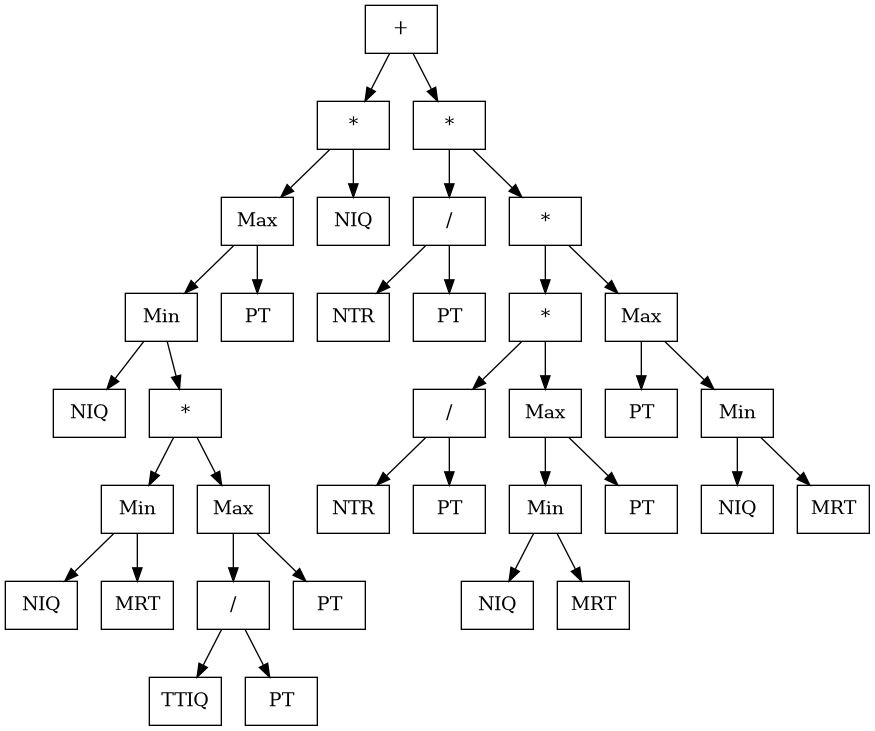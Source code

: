@startuml

digraph g {
graph [ordering=out];
node [shape=rectangle];
n[label = "+"];
n0[label = "*"];
n00[label = "Max"];
n000[label = "Min"];
n0000[label = "NIQ"];
n000 -> n0000;
n0001[label = "*"];
n00010[label = "Min"];
n000100[label = "NIQ"];
n00010 -> n000100;
n000101[label = "MRT"];
n00010 -> n000101;
n0001 -> n00010;
n00011[label = "Max"];
n000110[label = "/"];
n0001100[label = "TTIQ"];
n000110 -> n0001100;
n0001101[label = "PT"];
n000110 -> n0001101;
n00011 -> n000110;
n000111[label = "PT"];
n00011 -> n000111;
n0001 -> n00011;
n000 -> n0001;
n00 -> n000;
n001[label = "PT"];
n00 -> n001;
n0 -> n00;
n01[label = "NIQ"];
n0 -> n01;
n -> n0;
n1[label = "*"];
n10[label = "/"];
n100[label = "NTR"];
n10 -> n100;
n101[label = "PT"];
n10 -> n101;
n1 -> n10;
n11[label = "*"];
n110[label = "*"];
n1100[label = "/"];
n11000[label = "NTR"];
n1100 -> n11000;
n11001[label = "PT"];
n1100 -> n11001;
n110 -> n1100;
n1101[label = "Max"];
n11010[label = "Min"];
n110100[label = "NIQ"];
n11010 -> n110100;
n110101[label = "MRT"];
n11010 -> n110101;
n1101 -> n11010;
n11011[label = "PT"];
n1101 -> n11011;
n110 -> n1101;
n11 -> n110;
n111[label = "Max"];
n1110[label = "PT"];
n111 -> n1110;
n1111[label = "Min"];
n11110[label = "NIQ"];
n1111 -> n11110;
n11111[label = "MRT"];
n1111 -> n11111;
n111 -> n1111;
n11 -> n111;
n1 -> n11;
n -> n1;
}

@enduml
